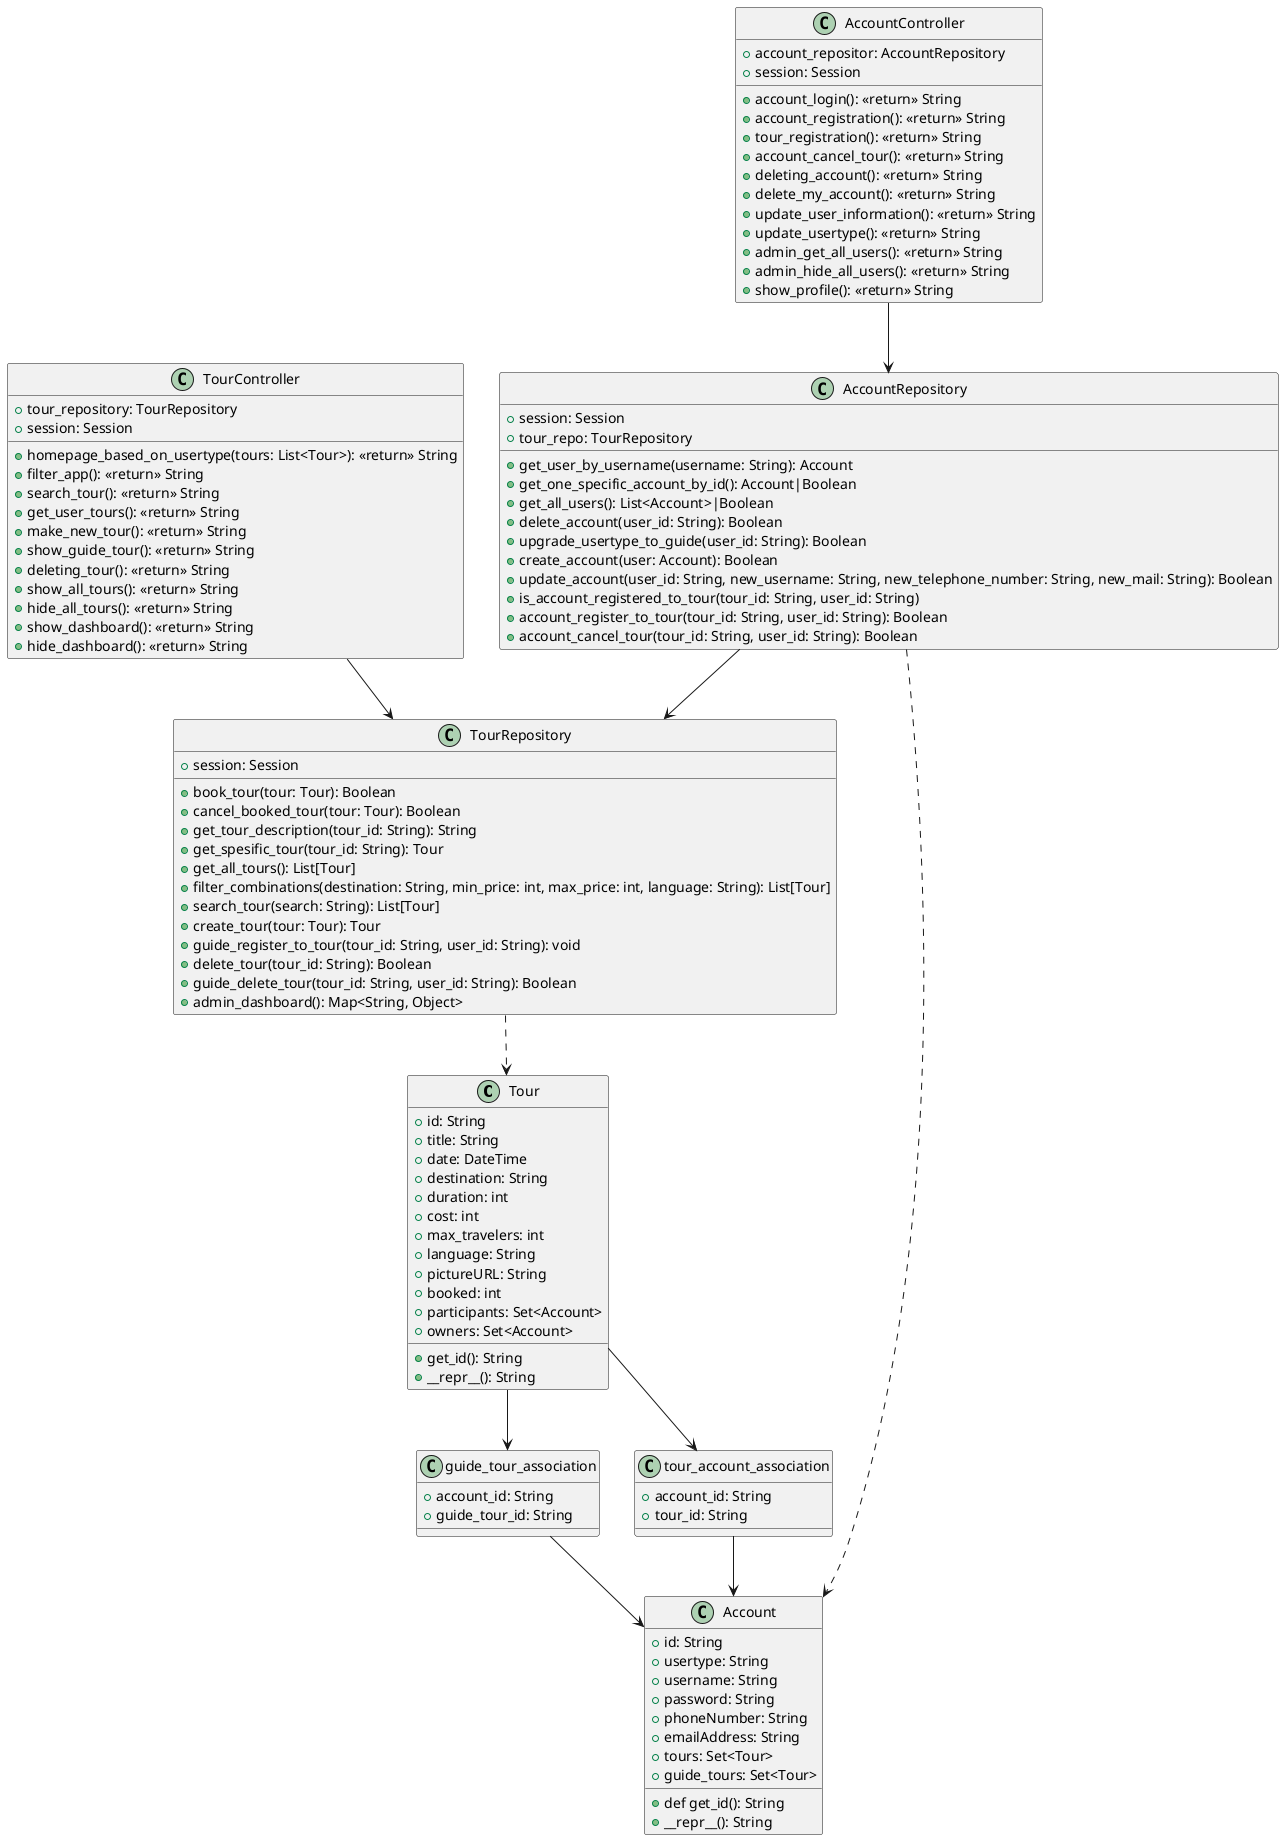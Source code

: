 @startuml
class  Tour{
    + id: String
    + title: String
    + date: DateTime
    + destination: String
    + duration: int
    + cost: int
    + max_travelers: int
    + language: String
    + pictureURL: String
    + booked: int
    + participants: Set<Account>
    + owners: Set<Account>
    + get_id(): String
    + __repr__(): String
}

class TourRepository {
    + session: Session
    + book_tour(tour: Tour): Boolean
    + cancel_booked_tour(tour: Tour): Boolean
    + get_tour_description(tour_id: String): String
    + get_spesific_tour(tour_id: String): Tour
    + get_all_tours(): List[Tour]
    + filter_combinations(destination: String, min_price: int, max_price: int, language: String): List[Tour]
    + search_tour(search: String): List[Tour]
    + create_tour(tour: Tour): Tour
    + guide_register_to_tour(tour_id: String, user_id: String): void
    + delete_tour(tour_id: String): Boolean
    + guide_delete_tour(tour_id: String, user_id: String): Boolean
    + admin_dashboard(): Map<String, Object>
}

class TourController{
    + tour_repository: TourRepository
    + session: Session
    + homepage_based_on_usertype(tours: List<Tour>): <<return>> String
    + filter_app(): <<return>> String
    + search_tour(): <<return>> String
    + get_user_tours(): <<return>> String
    + make_new_tour(): <<return>> String
    + show_guide_tour(): <<return>> String
    + deleting_tour(): <<return>> String
    + show_all_tours(): <<return>> String
    + hide_all_tours(): <<return>> String
    + show_dashboard(): <<return>> String
    + hide_dashboard(): <<return>> String


}

class tour_account_association {
    + account_id: String
    + tour_id: String
}

class guide_tour_association {
    + account_id: String
    + guide_tour_id: String
}

class Account{
    + id: String
    + usertype: String
    + username: String
    + password: String
    + phoneNumber: String
    + emailAddress: String
    + tours: Set<Tour>
    + guide_tours: Set<Tour>
    + def get_id(): String
    + __repr__(): String
}

class AccountRepository{
    + session: Session
    + tour_repo: TourRepository
    + get_user_by_username(username: String): Account
    + get_one_specific_account_by_id(): Account|Boolean
    + get_all_users(): List<Account>|Boolean
    + delete_account(user_id: String): Boolean
    + upgrade_usertype_to_guide(user_id: String): Boolean
    + create_account(user: Account): Boolean
    + update_account(user_id: String, new_username: String, new_telephone_number: String, new_mail: String): Boolean
    + is_account_registered_to_tour(tour_id: String, user_id: String)
    + account_register_to_tour(tour_id: String, user_id: String): Boolean
    + account_cancel_tour(tour_id: String, user_id: String): Boolean
}

class AccountController{
    + account_repositor: AccountRepository
    + session: Session
    + account_login(): <<return>> String
    + account_registration(): <<return>> String
    + tour_registration(): <<return>> String
    + account_cancel_tour(): <<return>> String
    + deleting_account(): <<return>> String
    + delete_my_account(): <<return>> String
    + update_user_information(): <<return>> String
    + update_usertype(): <<return>> String
    + admin_get_all_users(): <<return>> String
    + admin_hide_all_users(): <<return>> String
    + show_profile(): <<return>> String
}

Tour --> tour_account_association
tour_account_association --> Account

Tour -> guide_tour_association
guide_tour_association --> Account

TourRepository ..> Tour
TourController --> TourRepository

AccountRepository ..> Account
AccountController --> AccountRepository

AccountRepository --> TourRepository

@enduml